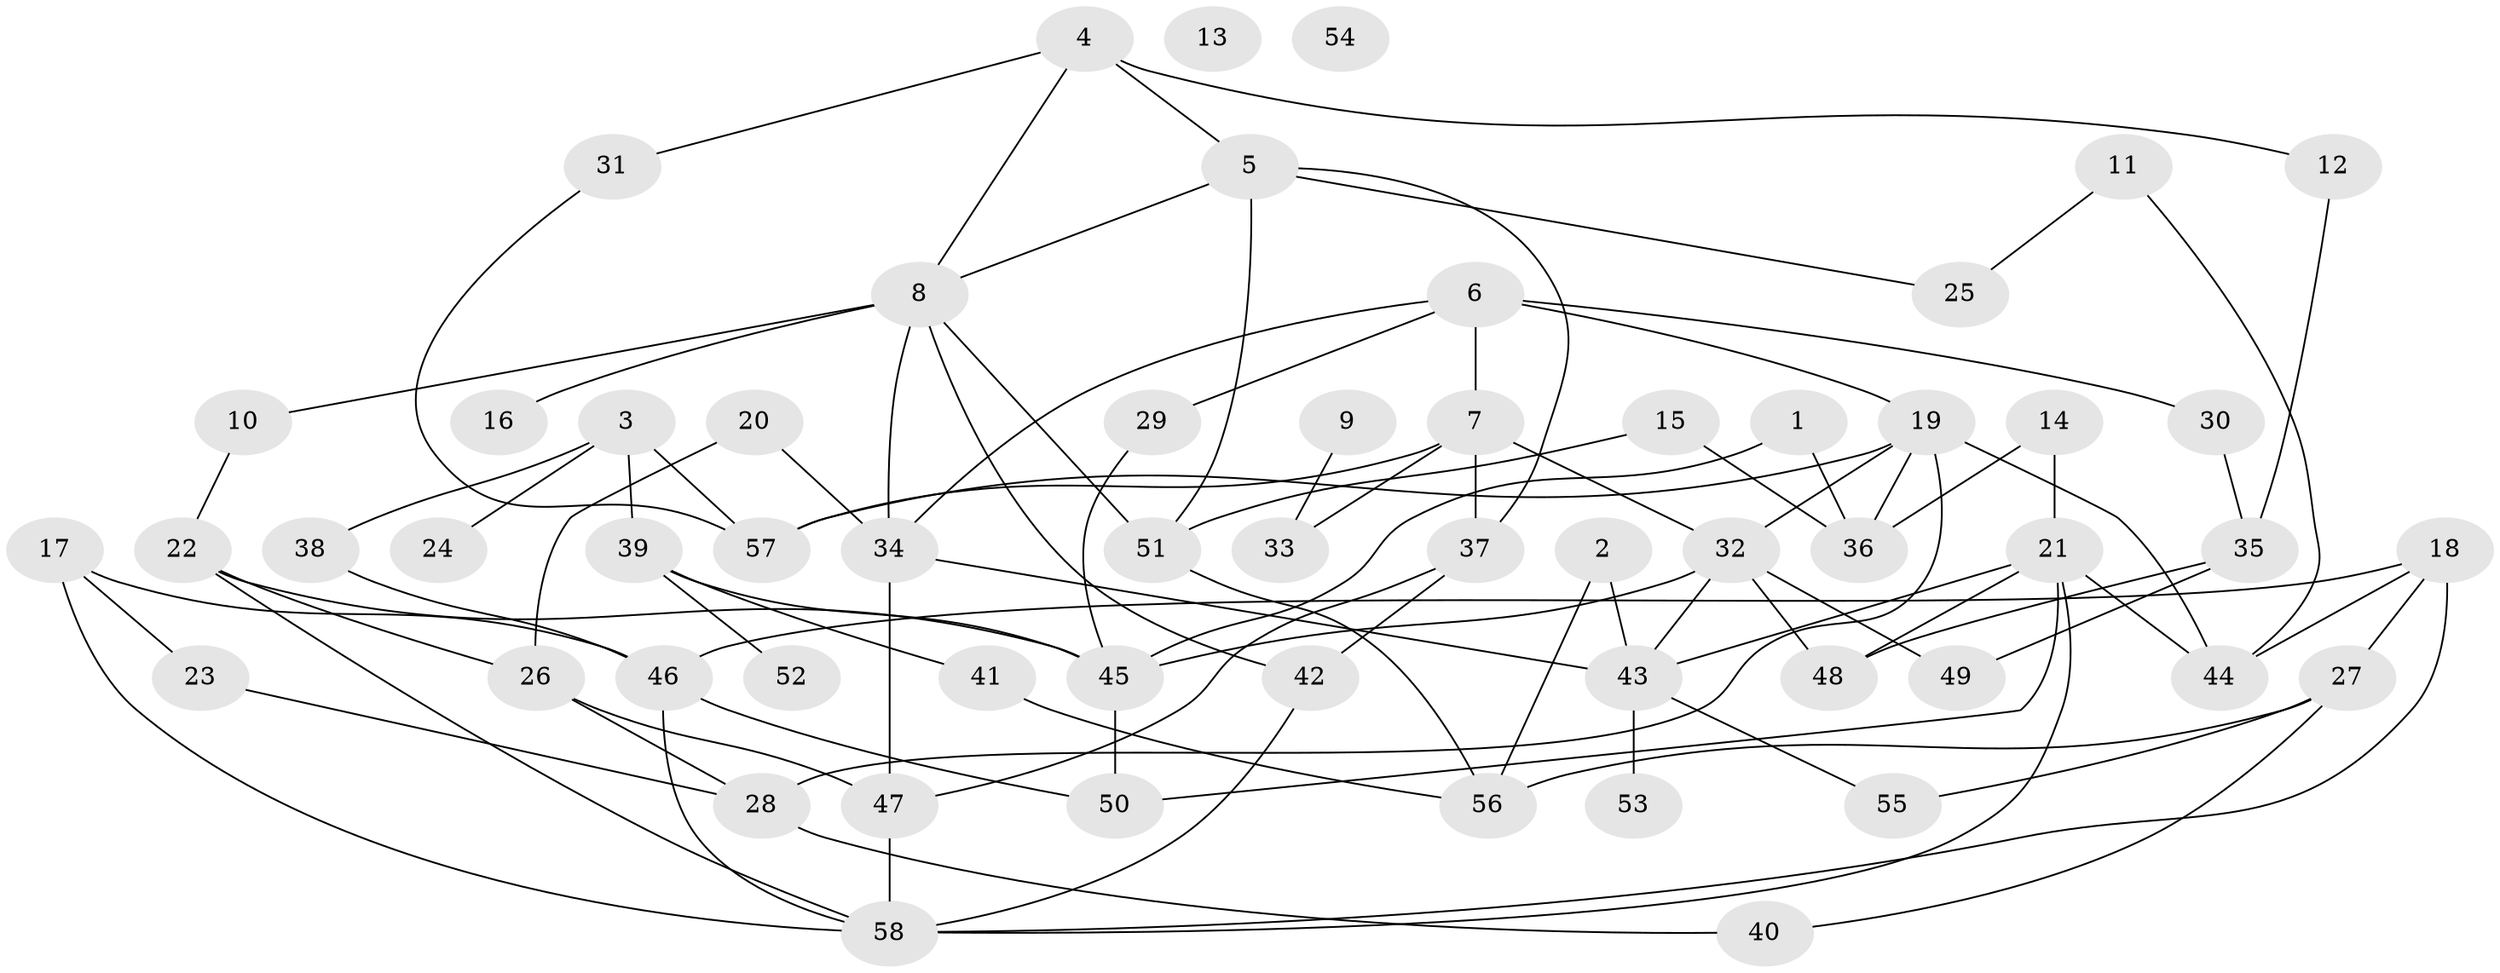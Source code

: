 // Generated by graph-tools (version 1.1) at 2025/39/03/09/25 04:39:25]
// undirected, 58 vertices, 94 edges
graph export_dot {
graph [start="1"]
  node [color=gray90,style=filled];
  1;
  2;
  3;
  4;
  5;
  6;
  7;
  8;
  9;
  10;
  11;
  12;
  13;
  14;
  15;
  16;
  17;
  18;
  19;
  20;
  21;
  22;
  23;
  24;
  25;
  26;
  27;
  28;
  29;
  30;
  31;
  32;
  33;
  34;
  35;
  36;
  37;
  38;
  39;
  40;
  41;
  42;
  43;
  44;
  45;
  46;
  47;
  48;
  49;
  50;
  51;
  52;
  53;
  54;
  55;
  56;
  57;
  58;
  1 -- 36;
  1 -- 45;
  2 -- 43;
  2 -- 56;
  3 -- 24;
  3 -- 38;
  3 -- 39;
  3 -- 57;
  4 -- 5;
  4 -- 8;
  4 -- 12;
  4 -- 31;
  5 -- 8;
  5 -- 25;
  5 -- 37;
  5 -- 51;
  6 -- 7;
  6 -- 19;
  6 -- 29;
  6 -- 30;
  6 -- 34;
  7 -- 32;
  7 -- 33;
  7 -- 37;
  7 -- 57;
  8 -- 10;
  8 -- 16;
  8 -- 34;
  8 -- 42;
  8 -- 51;
  9 -- 33;
  10 -- 22;
  11 -- 25;
  11 -- 44;
  12 -- 35;
  14 -- 21;
  14 -- 36;
  15 -- 36;
  15 -- 51;
  17 -- 23;
  17 -- 46;
  17 -- 58;
  18 -- 27;
  18 -- 44;
  18 -- 46;
  18 -- 58;
  19 -- 28;
  19 -- 32;
  19 -- 36;
  19 -- 44;
  19 -- 57;
  20 -- 26;
  20 -- 34;
  21 -- 43;
  21 -- 44;
  21 -- 48;
  21 -- 50;
  21 -- 58;
  22 -- 26;
  22 -- 45;
  22 -- 58;
  23 -- 28;
  26 -- 28;
  26 -- 47;
  27 -- 40;
  27 -- 55;
  27 -- 56;
  28 -- 40;
  29 -- 45;
  30 -- 35;
  31 -- 57;
  32 -- 43;
  32 -- 45;
  32 -- 48;
  32 -- 49;
  34 -- 43;
  34 -- 47;
  35 -- 48;
  35 -- 49;
  37 -- 42;
  37 -- 47;
  38 -- 46;
  39 -- 41;
  39 -- 45;
  39 -- 52;
  41 -- 56;
  42 -- 58;
  43 -- 53;
  43 -- 55;
  45 -- 50;
  46 -- 50;
  46 -- 58;
  47 -- 58;
  51 -- 56;
}
